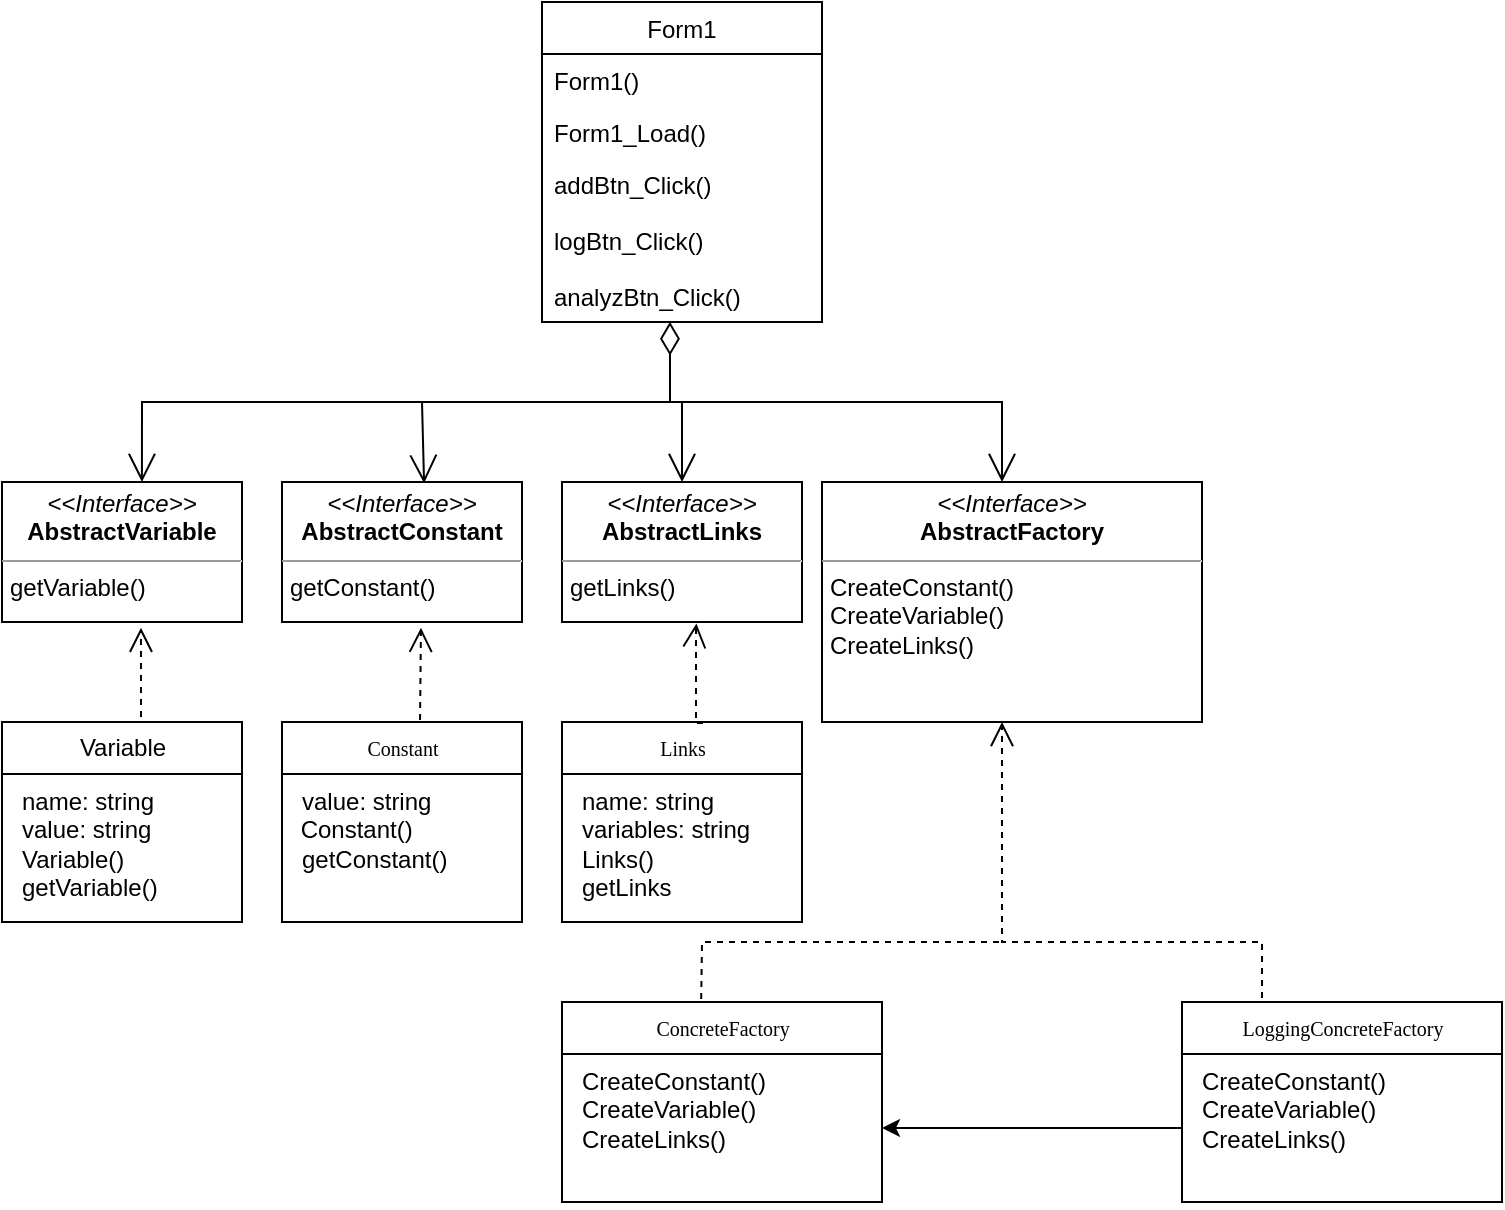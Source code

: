 <mxfile version="20.6.2" type="device"><diagram name="Page-1" id="c4acf3e9-155e-7222-9cf6-157b1a14988f"><mxGraphModel dx="571.11" dy="611.24" grid="0" gridSize="10" guides="1" tooltips="1" connect="1" arrows="1" fold="1" page="1" pageScale="1" pageWidth="850" pageHeight="1100" background="none" math="0" shadow="0"><root><mxCell id="0"/><mxCell id="1" parent="0"/><mxCell id="17acba5748e5396b-30" value="LoggingConcreteFactory" style="swimlane;html=1;fontStyle=0;childLayout=stackLayout;horizontal=1;startSize=26;fillColor=none;horizontalStack=0;resizeParent=1;resizeLast=0;collapsible=1;marginBottom=0;swimlaneFillColor=#ffffff;rounded=0;shadow=0;comic=0;labelBackgroundColor=none;strokeWidth=1;fontFamily=Verdana;fontSize=10;align=center;" parent="1" vertex="1"><mxGeometry x="640" y="110" width="160" height="100" as="geometry"/></mxCell><mxCell id="17acba5748e5396b-31" value="&lt;p style=&quot;margin: 0px 0px 0px 4px;&quot;&gt;CreateConstant()&lt;/p&gt;&lt;p style=&quot;margin: 0px 0px 0px 4px;&quot;&gt;CreateVariable()&lt;/p&gt;&lt;p style=&quot;margin: 0px 0px 0px 4px;&quot;&gt;CreateLinks()&lt;/p&gt;" style="text;html=1;strokeColor=none;fillColor=none;align=left;verticalAlign=top;spacingLeft=4;spacingRight=4;whiteSpace=wrap;overflow=hidden;rotatable=0;points=[[0,0.5],[1,0.5]];portConstraint=eastwest;" parent="17acba5748e5396b-30" vertex="1"><mxGeometry y="26" width="160" height="74" as="geometry"/></mxCell><mxCell id="5d2195bd80daf111-18" value="&lt;p style=&quot;margin:0px;margin-top:4px;text-align:center;&quot;&gt;&lt;i&gt;&amp;lt;&amp;lt;Interface&amp;gt;&amp;gt;&lt;/i&gt;&lt;br&gt;&lt;b&gt;AbstractFactory&lt;/b&gt;&lt;/p&gt;&lt;hr size=&quot;1&quot;&gt;&lt;p style=&quot;margin:0px;margin-left:4px;&quot;&gt;CreateConstant()&lt;/p&gt;&lt;p style=&quot;margin:0px;margin-left:4px;&quot;&gt;CreateVariable()&lt;/p&gt;&lt;p style=&quot;margin:0px;margin-left:4px;&quot;&gt;CreateLinks()&lt;/p&gt;" style="verticalAlign=top;align=left;overflow=fill;fontSize=12;fontFamily=Helvetica;html=1;rounded=0;shadow=0;comic=0;labelBackgroundColor=none;strokeWidth=1" parent="1" vertex="1"><mxGeometry x="460" y="-150" width="190" height="120" as="geometry"/></mxCell><mxCell id="5d2195bd80daf111-24" style="edgeStyle=orthogonalEdgeStyle;rounded=0;html=1;dashed=1;labelBackgroundColor=none;startFill=0;endArrow=open;endFill=0;endSize=10;fontFamily=Verdana;fontSize=10;exitX=0.5;exitY=0;exitDx=0;exitDy=0;" parent="1" source="17acba5748e5396b-30" target="5d2195bd80daf111-18" edge="1"><mxGeometry relative="1" as="geometry"><Array as="points"><mxPoint x="680" y="110"/><mxPoint x="680" y="80"/><mxPoint x="550" y="80"/></Array></mxGeometry></mxCell><mxCell id="5d2195bd80daf111-25" style="edgeStyle=orthogonalEdgeStyle;rounded=0;html=1;dashed=1;labelBackgroundColor=none;startFill=0;endArrow=open;endFill=0;endSize=10;fontFamily=Verdana;fontSize=10;exitX=0.5;exitY=0;exitDx=0;exitDy=0;entryX=0.579;entryY=1.041;entryDx=0;entryDy=0;entryPerimeter=0;" parent="1" source="Eiirxhj7HYHvJKdWdEGW-14" target="5d2195bd80daf111-19" edge="1"><mxGeometry relative="1" as="geometry"><Array as="points"><mxPoint x="259" y="-30"/><mxPoint x="259" y="-29"/><mxPoint x="259" y="-29"/></Array><mxPoint x="200" y="-70" as="targetPoint"/></mxGeometry></mxCell><mxCell id="5d2195bd80daf111-19" value="&lt;p style=&quot;margin:0px;margin-top:4px;text-align:center;&quot;&gt;&lt;i&gt;&amp;lt;&amp;lt;Interface&amp;gt;&amp;gt;&lt;/i&gt;&lt;br&gt;&lt;b&gt;AbstractConstant&lt;/b&gt;&lt;/p&gt;&lt;hr size=&quot;1&quot;&gt;&lt;p style=&quot;margin:0px;margin-left:4px;&quot;&gt;&lt;span style=&quot;&quot;&gt;getConstant()&lt;/span&gt;&lt;br&gt;&lt;/p&gt;" style="verticalAlign=top;align=left;overflow=fill;fontSize=12;fontFamily=Helvetica;html=1;rounded=0;shadow=0;comic=0;labelBackgroundColor=none;strokeWidth=1" parent="1" vertex="1"><mxGeometry x="190" y="-150" width="120" height="70" as="geometry"/></mxCell><mxCell id="Eiirxhj7HYHvJKdWdEGW-1" value="Form1" style="swimlane;fontStyle=0;childLayout=stackLayout;horizontal=1;startSize=26;fillColor=none;horizontalStack=0;resizeParent=1;resizeParentMax=0;resizeLast=0;collapsible=1;marginBottom=0;" vertex="1" parent="1"><mxGeometry x="320" y="-390" width="140" height="160" as="geometry"/></mxCell><mxCell id="Eiirxhj7HYHvJKdWdEGW-2" value="Form1()" style="text;strokeColor=none;fillColor=none;align=left;verticalAlign=top;spacingLeft=4;spacingRight=4;overflow=hidden;rotatable=0;points=[[0,0.5],[1,0.5]];portConstraint=eastwest;" vertex="1" parent="Eiirxhj7HYHvJKdWdEGW-1"><mxGeometry y="26" width="140" height="26" as="geometry"/></mxCell><mxCell id="Eiirxhj7HYHvJKdWdEGW-3" value="Form1_Load()" style="text;strokeColor=none;fillColor=none;align=left;verticalAlign=top;spacingLeft=4;spacingRight=4;overflow=hidden;rotatable=0;points=[[0,0.5],[1,0.5]];portConstraint=eastwest;" vertex="1" parent="Eiirxhj7HYHvJKdWdEGW-1"><mxGeometry y="52" width="140" height="26" as="geometry"/></mxCell><mxCell id="Eiirxhj7HYHvJKdWdEGW-4" value="addBtn_Click()&#10;&#10;logBtn_Click()&#10;&#10;analyzBtn_Click()" style="text;strokeColor=none;fillColor=none;align=left;verticalAlign=top;spacingLeft=4;spacingRight=4;overflow=hidden;rotatable=0;points=[[0,0.5],[1,0.5]];portConstraint=eastwest;" vertex="1" parent="Eiirxhj7HYHvJKdWdEGW-1"><mxGeometry y="78" width="140" height="82" as="geometry"/></mxCell><mxCell id="Eiirxhj7HYHvJKdWdEGW-6" value="" style="endArrow=open;html=1;endSize=12;startArrow=diamondThin;startSize=14;startFill=0;edgeStyle=orthogonalEdgeStyle;rounded=0;exitX=0.457;exitY=0.998;exitDx=0;exitDy=0;exitPerimeter=0;" edge="1" parent="1" source="Eiirxhj7HYHvJKdWdEGW-4"><mxGeometry x="0.097" y="30" relative="1" as="geometry"><mxPoint x="465" y="-150" as="sourcePoint"/><mxPoint x="550" y="-150" as="targetPoint"/><Array as="points"><mxPoint x="384" y="-190"/><mxPoint x="550" y="-190"/><mxPoint x="550" y="-150"/></Array><mxPoint as="offset"/></mxGeometry></mxCell><mxCell id="Eiirxhj7HYHvJKdWdEGW-9" value="ConcreteFactory" style="swimlane;html=1;fontStyle=0;childLayout=stackLayout;horizontal=1;startSize=26;fillColor=none;horizontalStack=0;resizeParent=1;resizeLast=0;collapsible=1;marginBottom=0;swimlaneFillColor=#ffffff;rounded=0;shadow=0;comic=0;labelBackgroundColor=none;strokeWidth=1;fontFamily=Verdana;fontSize=10;align=center;" vertex="1" parent="1"><mxGeometry x="330" y="110" width="160" height="100" as="geometry"/></mxCell><mxCell id="Eiirxhj7HYHvJKdWdEGW-10" value="&lt;p style=&quot;margin: 0px 0px 0px 4px;&quot;&gt;CreateConstant()&lt;/p&gt;&lt;p style=&quot;margin: 0px 0px 0px 4px;&quot;&gt;CreateVariable()&lt;/p&gt;&lt;p style=&quot;margin: 0px 0px 0px 4px;&quot;&gt;CreateLinks()&lt;/p&gt;" style="text;html=1;strokeColor=none;fillColor=none;align=left;verticalAlign=top;spacingLeft=4;spacingRight=4;whiteSpace=wrap;overflow=hidden;rotatable=0;points=[[0,0.5],[1,0.5]];portConstraint=eastwest;" vertex="1" parent="Eiirxhj7HYHvJKdWdEGW-9"><mxGeometry y="26" width="160" height="74" as="geometry"/></mxCell><mxCell id="Eiirxhj7HYHvJKdWdEGW-12" value="" style="endArrow=none;dashed=1;html=1;rounded=0;exitX=0.435;exitY=-0.015;exitDx=0;exitDy=0;exitPerimeter=0;" edge="1" parent="1" source="Eiirxhj7HYHvJKdWdEGW-9"><mxGeometry width="50" height="50" relative="1" as="geometry"><mxPoint x="530" y="110" as="sourcePoint"/><mxPoint x="550" y="80" as="targetPoint"/><Array as="points"><mxPoint x="400" y="80"/><mxPoint x="460" y="80"/></Array></mxGeometry></mxCell><mxCell id="Eiirxhj7HYHvJKdWdEGW-13" style="edgeStyle=orthogonalEdgeStyle;rounded=0;orthogonalLoop=1;jettySize=auto;html=1;entryX=1;entryY=0.5;entryDx=0;entryDy=0;" edge="1" parent="1" source="17acba5748e5396b-31" target="Eiirxhj7HYHvJKdWdEGW-10"><mxGeometry relative="1" as="geometry"/></mxCell><mxCell id="Eiirxhj7HYHvJKdWdEGW-14" value="Constant" style="swimlane;html=1;fontStyle=0;childLayout=stackLayout;horizontal=1;startSize=26;fillColor=none;horizontalStack=0;resizeParent=1;resizeLast=0;collapsible=1;marginBottom=0;swimlaneFillColor=#ffffff;rounded=0;shadow=0;comic=0;labelBackgroundColor=none;strokeWidth=1;fontFamily=Verdana;fontSize=10;align=center;" vertex="1" parent="1"><mxGeometry x="190" y="-30" width="120" height="100" as="geometry"/></mxCell><mxCell id="Eiirxhj7HYHvJKdWdEGW-15" value="&lt;p style=&quot;margin: 0px 0px 0px 4px;&quot;&gt;value: string&lt;/p&gt;&amp;nbsp;Constant&lt;span style=&quot;background-color: initial;&quot;&gt;()&lt;/span&gt;&lt;br&gt;&lt;p style=&quot;margin: 0px 0px 0px 4px;&quot;&gt;getConstant()&lt;/p&gt;" style="text;html=1;strokeColor=none;fillColor=none;align=left;verticalAlign=top;spacingLeft=4;spacingRight=4;whiteSpace=wrap;overflow=hidden;rotatable=0;points=[[0,0.5],[1,0.5]];portConstraint=eastwest;" vertex="1" parent="Eiirxhj7HYHvJKdWdEGW-14"><mxGeometry y="26" width="120" height="74" as="geometry"/></mxCell><mxCell id="Eiirxhj7HYHvJKdWdEGW-16" style="edgeStyle=orthogonalEdgeStyle;rounded=0;html=1;dashed=1;labelBackgroundColor=none;startFill=0;endArrow=open;endFill=0;endSize=10;fontFamily=Verdana;fontSize=10;exitX=0.5;exitY=0;exitDx=0;exitDy=0;entryX=0.579;entryY=1.041;entryDx=0;entryDy=0;entryPerimeter=0;" edge="1" parent="1" source="Eiirxhj7HYHvJKdWdEGW-18" target="Eiirxhj7HYHvJKdWdEGW-17"><mxGeometry relative="1" as="geometry"><Array as="points"><mxPoint x="119" y="-30"/></Array><mxPoint x="60" y="-70" as="targetPoint"/></mxGeometry></mxCell><mxCell id="Eiirxhj7HYHvJKdWdEGW-17" value="&lt;p style=&quot;margin:0px;margin-top:4px;text-align:center;&quot;&gt;&lt;i&gt;&amp;lt;&amp;lt;Interface&amp;gt;&amp;gt;&lt;/i&gt;&lt;br&gt;&lt;b&gt;AbstractVariable&lt;/b&gt;&lt;/p&gt;&lt;hr size=&quot;1&quot;&gt;&lt;p style=&quot;margin:0px;margin-left:4px;&quot;&gt;&lt;span style=&quot;&quot;&gt;getVariable()&lt;/span&gt;&lt;br&gt;&lt;/p&gt;" style="verticalAlign=top;align=left;overflow=fill;fontSize=12;fontFamily=Helvetica;html=1;rounded=0;shadow=0;comic=0;labelBackgroundColor=none;strokeWidth=1" vertex="1" parent="1"><mxGeometry x="50" y="-150" width="120" height="70" as="geometry"/></mxCell><mxCell id="Eiirxhj7HYHvJKdWdEGW-18" value="&lt;span style=&quot;font-family: Helvetica; font-size: 12px; text-align: left;&quot;&gt;Variable&lt;/span&gt;" style="swimlane;html=1;fontStyle=0;childLayout=stackLayout;horizontal=1;startSize=26;fillColor=none;horizontalStack=0;resizeParent=1;resizeLast=0;collapsible=1;marginBottom=0;swimlaneFillColor=#ffffff;rounded=0;shadow=0;comic=0;labelBackgroundColor=none;strokeWidth=1;fontFamily=Verdana;fontSize=10;align=center;" vertex="1" parent="1"><mxGeometry x="50" y="-30" width="120" height="100" as="geometry"/></mxCell><mxCell id="Eiirxhj7HYHvJKdWdEGW-19" value="&lt;p style=&quot;margin: 0px 0px 0px 4px;&quot;&gt;name: string&lt;/p&gt;&lt;p style=&quot;margin: 0px 0px 0px 4px;&quot;&gt;value: string&lt;/p&gt;&lt;p style=&quot;margin: 0px 0px 0px 4px;&quot;&gt;&lt;span style=&quot;background-color: initial;&quot;&gt;Variable()&lt;/span&gt;&lt;br&gt;&lt;/p&gt;&lt;p style=&quot;margin: 0px 0px 0px 4px;&quot;&gt;getVariable()&lt;/p&gt;" style="text;html=1;strokeColor=none;fillColor=none;align=left;verticalAlign=top;spacingLeft=4;spacingRight=4;whiteSpace=wrap;overflow=hidden;rotatable=0;points=[[0,0.5],[1,0.5]];portConstraint=eastwest;" vertex="1" parent="Eiirxhj7HYHvJKdWdEGW-18"><mxGeometry y="26" width="120" height="74" as="geometry"/></mxCell><mxCell id="Eiirxhj7HYHvJKdWdEGW-20" style="edgeStyle=orthogonalEdgeStyle;rounded=0;html=1;dashed=1;labelBackgroundColor=none;startFill=0;endArrow=open;endFill=0;endSize=10;fontFamily=Verdana;fontSize=10;exitX=0.587;exitY=0.005;exitDx=0;exitDy=0;entryX=0.56;entryY=1.01;entryDx=0;entryDy=0;entryPerimeter=0;exitPerimeter=0;" edge="1" parent="1" source="Eiirxhj7HYHvJKdWdEGW-22" target="Eiirxhj7HYHvJKdWdEGW-21"><mxGeometry relative="1" as="geometry"><Array as="points"><mxPoint x="397" y="-30"/><mxPoint x="397" y="-77"/></Array><mxPoint x="340" y="-70" as="targetPoint"/></mxGeometry></mxCell><mxCell id="Eiirxhj7HYHvJKdWdEGW-21" value="&lt;p style=&quot;margin:0px;margin-top:4px;text-align:center;&quot;&gt;&lt;i&gt;&amp;lt;&amp;lt;Interface&amp;gt;&amp;gt;&lt;/i&gt;&lt;br&gt;&lt;b&gt;AbstractLinks&lt;/b&gt;&lt;/p&gt;&lt;hr size=&quot;1&quot;&gt;&lt;p style=&quot;margin:0px;margin-left:4px;&quot;&gt;&lt;span style=&quot;background-color: initial;&quot;&gt;getLinks()&lt;/span&gt;&lt;br&gt;&lt;/p&gt;" style="verticalAlign=top;align=left;overflow=fill;fontSize=12;fontFamily=Helvetica;html=1;rounded=0;shadow=0;comic=0;labelBackgroundColor=none;strokeWidth=1" vertex="1" parent="1"><mxGeometry x="330" y="-150" width="120" height="70" as="geometry"/></mxCell><mxCell id="Eiirxhj7HYHvJKdWdEGW-22" value="Links" style="swimlane;html=1;fontStyle=0;childLayout=stackLayout;horizontal=1;startSize=26;fillColor=none;horizontalStack=0;resizeParent=1;resizeLast=0;collapsible=1;marginBottom=0;swimlaneFillColor=#ffffff;rounded=0;shadow=0;comic=0;labelBackgroundColor=none;strokeWidth=1;fontFamily=Verdana;fontSize=10;align=center;" vertex="1" parent="1"><mxGeometry x="330" y="-30" width="120" height="100" as="geometry"/></mxCell><mxCell id="Eiirxhj7HYHvJKdWdEGW-23" value="&lt;p style=&quot;margin: 0px 0px 0px 4px;&quot;&gt;name: string&lt;/p&gt;&lt;p style=&quot;margin: 0px 0px 0px 4px;&quot;&gt;variables: string&lt;/p&gt;&lt;p style=&quot;margin: 0px 0px 0px 4px;&quot;&gt;Links()&lt;/p&gt;&lt;p style=&quot;margin: 0px 0px 0px 4px;&quot;&gt;getLinks&lt;/p&gt;" style="text;html=1;strokeColor=none;fillColor=none;align=left;verticalAlign=top;spacingLeft=4;spacingRight=4;whiteSpace=wrap;overflow=hidden;rotatable=0;points=[[0,0.5],[1,0.5]];portConstraint=eastwest;" vertex="1" parent="Eiirxhj7HYHvJKdWdEGW-22"><mxGeometry y="26" width="120" height="74" as="geometry"/></mxCell><mxCell id="Eiirxhj7HYHvJKdWdEGW-26" value="" style="endArrow=open;endFill=1;endSize=12;html=1;rounded=0;" edge="1" parent="1" target="Eiirxhj7HYHvJKdWdEGW-21"><mxGeometry width="160" relative="1" as="geometry"><mxPoint x="390" y="-190" as="sourcePoint"/><mxPoint x="710" y="-120" as="targetPoint"/></mxGeometry></mxCell><mxCell id="Eiirxhj7HYHvJKdWdEGW-27" value="" style="endArrow=open;endFill=1;endSize=12;html=1;rounded=0;entryX=0.592;entryY=0.009;entryDx=0;entryDy=0;entryPerimeter=0;" edge="1" parent="1" target="5d2195bd80daf111-19"><mxGeometry width="160" relative="1" as="geometry"><mxPoint x="390" y="-190" as="sourcePoint"/><mxPoint x="400" y="-140" as="targetPoint"/><Array as="points"><mxPoint x="260" y="-190"/></Array></mxGeometry></mxCell><mxCell id="Eiirxhj7HYHvJKdWdEGW-28" value="" style="endArrow=open;endFill=1;endSize=12;html=1;rounded=0;entryX=0.583;entryY=0;entryDx=0;entryDy=0;entryPerimeter=0;" edge="1" parent="1" target="Eiirxhj7HYHvJKdWdEGW-17"><mxGeometry width="160" relative="1" as="geometry"><mxPoint x="330" y="-190" as="sourcePoint"/><mxPoint x="410" y="-130" as="targetPoint"/><Array as="points"><mxPoint x="120" y="-190"/></Array></mxGeometry></mxCell></root></mxGraphModel></diagram></mxfile>
